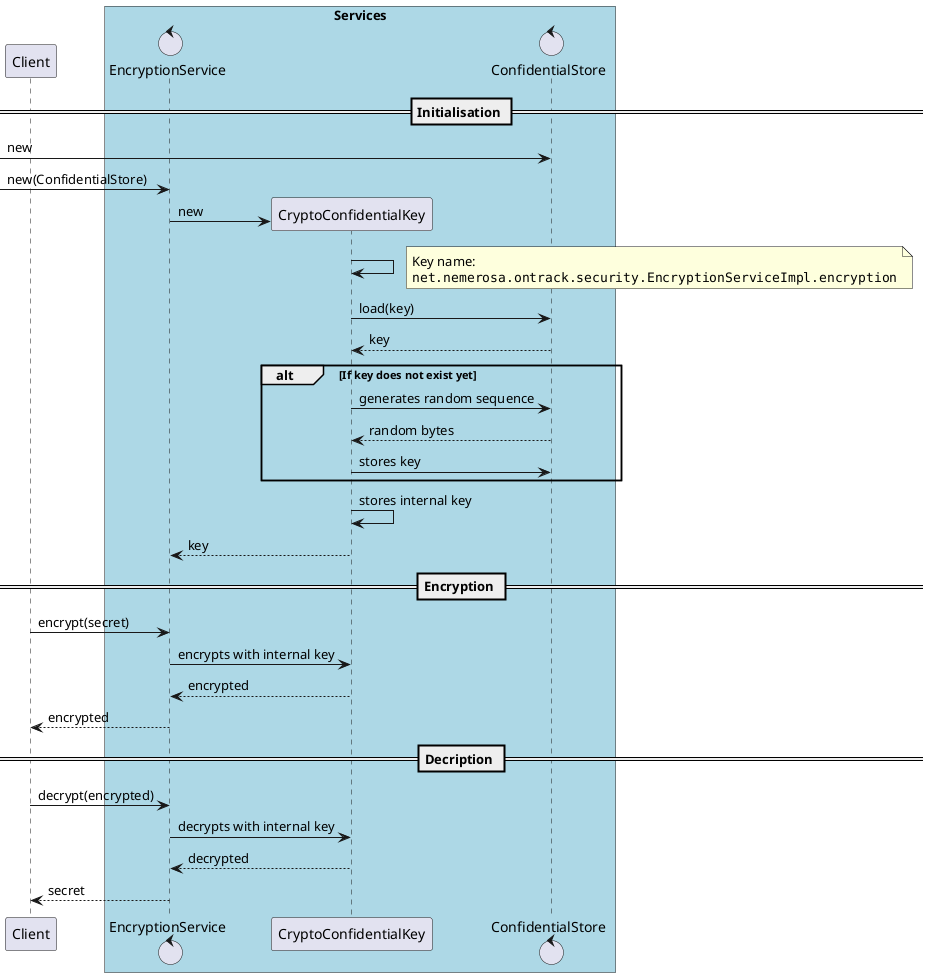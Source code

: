 @startuml

participant Client
box "Services" #lightblue
    control EncryptionService
    participant CryptoConfidentialKey
    control ConfidentialStore
end box

== Initialisation ==

create ConfidentialStore
-> ConfidentialStore: new

-> EncryptionService: new(ConfidentialStore)
create CryptoConfidentialKey
EncryptionService -> CryptoConfidentialKey: new
CryptoConfidentialKey -> CryptoConfidentialKey
note right
    Key name:
    ""net.nemerosa.ontrack.security.EncryptionServiceImpl.encryption""
end note
CryptoConfidentialKey -> ConfidentialStore: load(key)
ConfidentialStore --> CryptoConfidentialKey: key
alt If key does not exist yet
    CryptoConfidentialKey -> ConfidentialStore: generates random sequence
    ConfidentialStore --> CryptoConfidentialKey: random bytes
    CryptoConfidentialKey -> ConfidentialStore: stores key
end
CryptoConfidentialKey -> CryptoConfidentialKey: stores internal key
CryptoConfidentialKey --> EncryptionService: key

== Encryption ==

Client -> EncryptionService: encrypt(secret)
EncryptionService -> CryptoConfidentialKey: encrypts with internal key
CryptoConfidentialKey --> EncryptionService: encrypted
EncryptionService --> Client: encrypted

== Decription ==

Client -> EncryptionService: decrypt(encrypted)
EncryptionService -> CryptoConfidentialKey: decrypts with internal key
CryptoConfidentialKey --> EncryptionService: decrypted
EncryptionService --> Client: secret

@enduml
